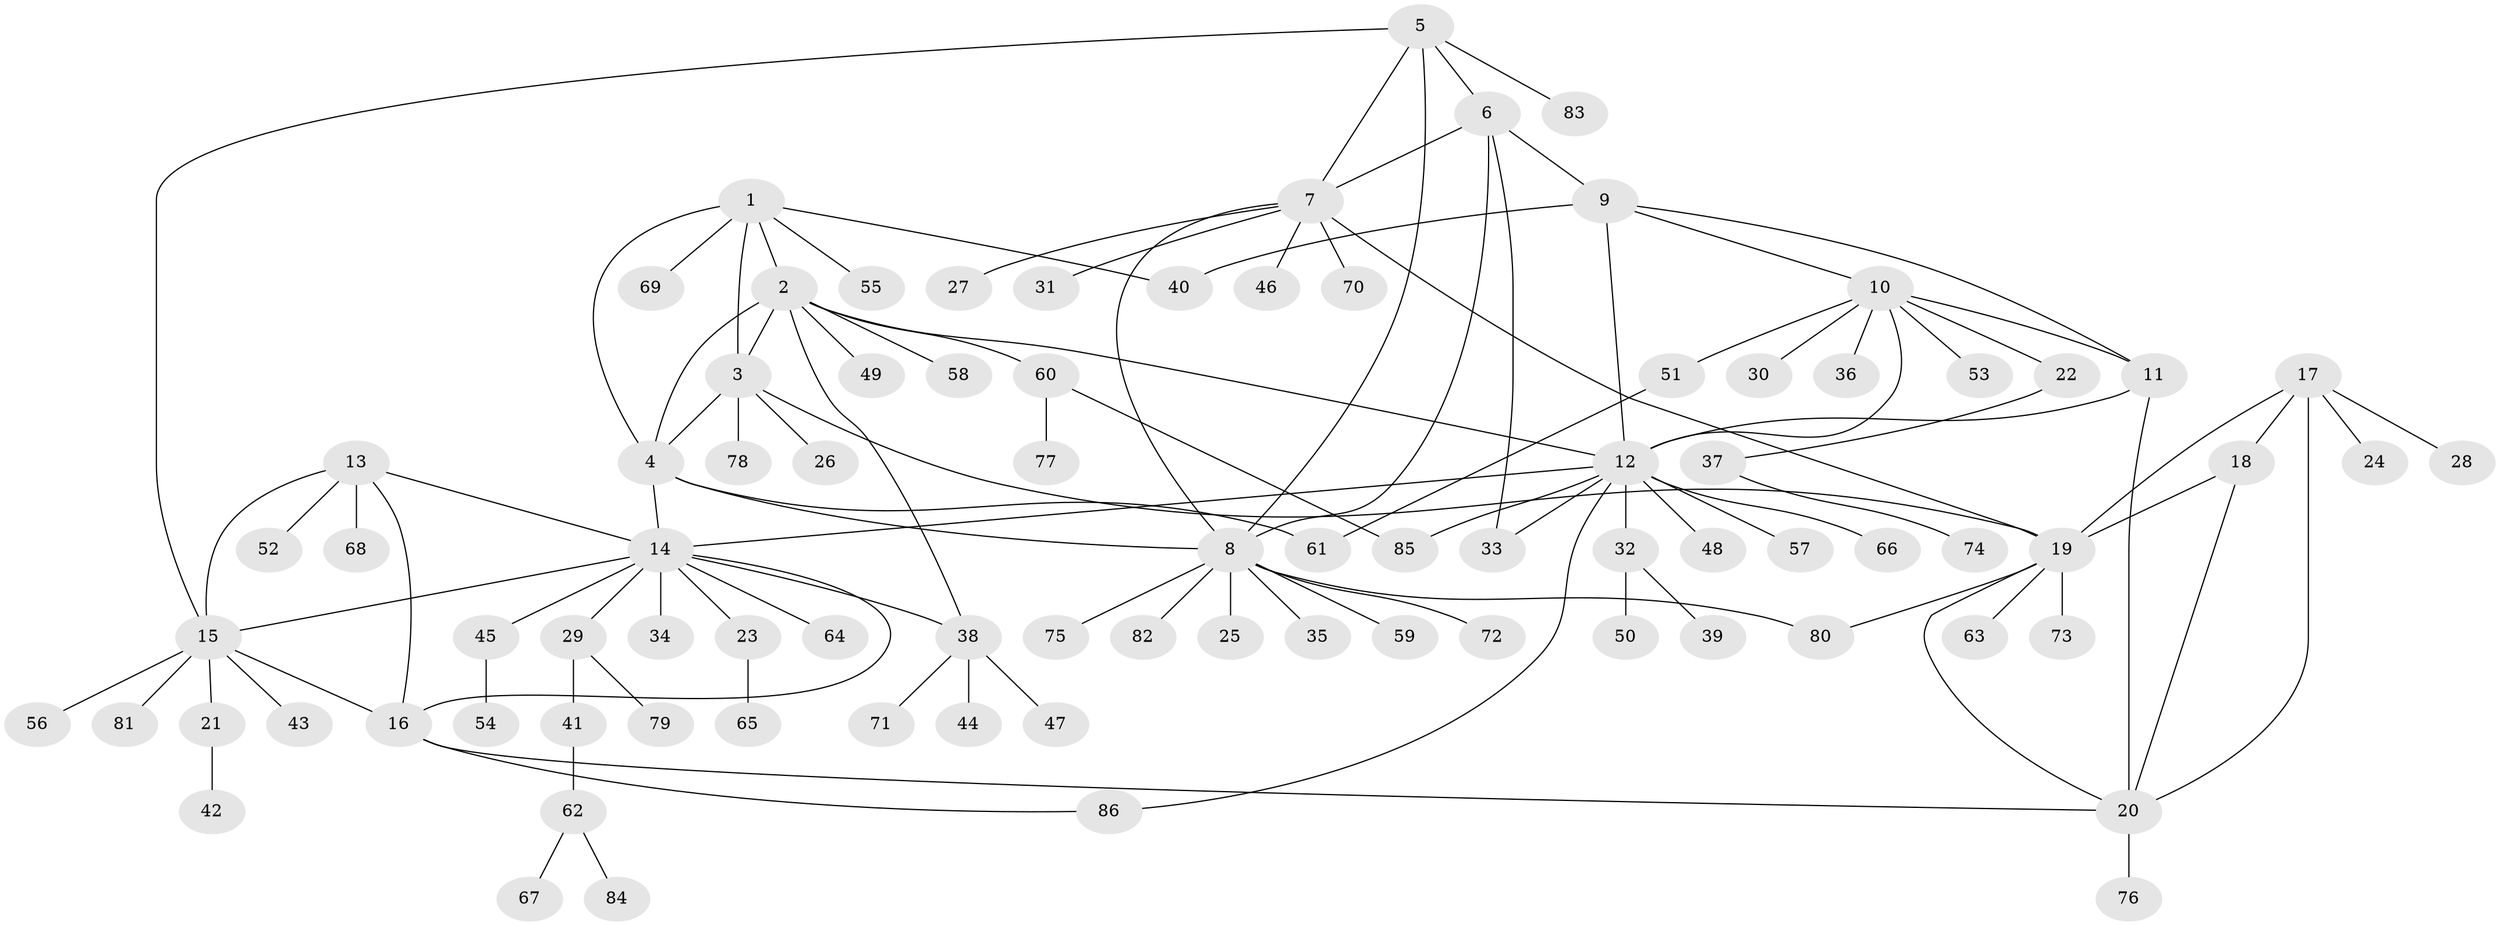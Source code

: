 // Generated by graph-tools (version 1.1) at 2025/15/03/09/25 04:15:43]
// undirected, 86 vertices, 113 edges
graph export_dot {
graph [start="1"]
  node [color=gray90,style=filled];
  1;
  2;
  3;
  4;
  5;
  6;
  7;
  8;
  9;
  10;
  11;
  12;
  13;
  14;
  15;
  16;
  17;
  18;
  19;
  20;
  21;
  22;
  23;
  24;
  25;
  26;
  27;
  28;
  29;
  30;
  31;
  32;
  33;
  34;
  35;
  36;
  37;
  38;
  39;
  40;
  41;
  42;
  43;
  44;
  45;
  46;
  47;
  48;
  49;
  50;
  51;
  52;
  53;
  54;
  55;
  56;
  57;
  58;
  59;
  60;
  61;
  62;
  63;
  64;
  65;
  66;
  67;
  68;
  69;
  70;
  71;
  72;
  73;
  74;
  75;
  76;
  77;
  78;
  79;
  80;
  81;
  82;
  83;
  84;
  85;
  86;
  1 -- 2;
  1 -- 3;
  1 -- 4;
  1 -- 40;
  1 -- 55;
  1 -- 69;
  2 -- 3;
  2 -- 4;
  2 -- 12;
  2 -- 38;
  2 -- 49;
  2 -- 58;
  2 -- 60;
  3 -- 4;
  3 -- 19;
  3 -- 26;
  3 -- 78;
  4 -- 8;
  4 -- 14;
  4 -- 61;
  5 -- 6;
  5 -- 7;
  5 -- 8;
  5 -- 15;
  5 -- 83;
  6 -- 7;
  6 -- 8;
  6 -- 9;
  6 -- 33;
  7 -- 8;
  7 -- 19;
  7 -- 27;
  7 -- 31;
  7 -- 46;
  7 -- 70;
  8 -- 25;
  8 -- 35;
  8 -- 59;
  8 -- 72;
  8 -- 75;
  8 -- 80;
  8 -- 82;
  9 -- 10;
  9 -- 11;
  9 -- 12;
  9 -- 40;
  10 -- 11;
  10 -- 12;
  10 -- 22;
  10 -- 30;
  10 -- 36;
  10 -- 51;
  10 -- 53;
  11 -- 12;
  11 -- 20;
  12 -- 14;
  12 -- 32;
  12 -- 33;
  12 -- 48;
  12 -- 57;
  12 -- 66;
  12 -- 85;
  12 -- 86;
  13 -- 14;
  13 -- 15;
  13 -- 16;
  13 -- 52;
  13 -- 68;
  14 -- 15;
  14 -- 16;
  14 -- 23;
  14 -- 29;
  14 -- 34;
  14 -- 38;
  14 -- 45;
  14 -- 64;
  15 -- 16;
  15 -- 21;
  15 -- 43;
  15 -- 56;
  15 -- 81;
  16 -- 20;
  16 -- 86;
  17 -- 18;
  17 -- 19;
  17 -- 20;
  17 -- 24;
  17 -- 28;
  18 -- 19;
  18 -- 20;
  19 -- 20;
  19 -- 63;
  19 -- 73;
  19 -- 80;
  20 -- 76;
  21 -- 42;
  22 -- 37;
  23 -- 65;
  29 -- 41;
  29 -- 79;
  32 -- 39;
  32 -- 50;
  37 -- 74;
  38 -- 44;
  38 -- 47;
  38 -- 71;
  41 -- 62;
  45 -- 54;
  51 -- 61;
  60 -- 77;
  60 -- 85;
  62 -- 67;
  62 -- 84;
}
